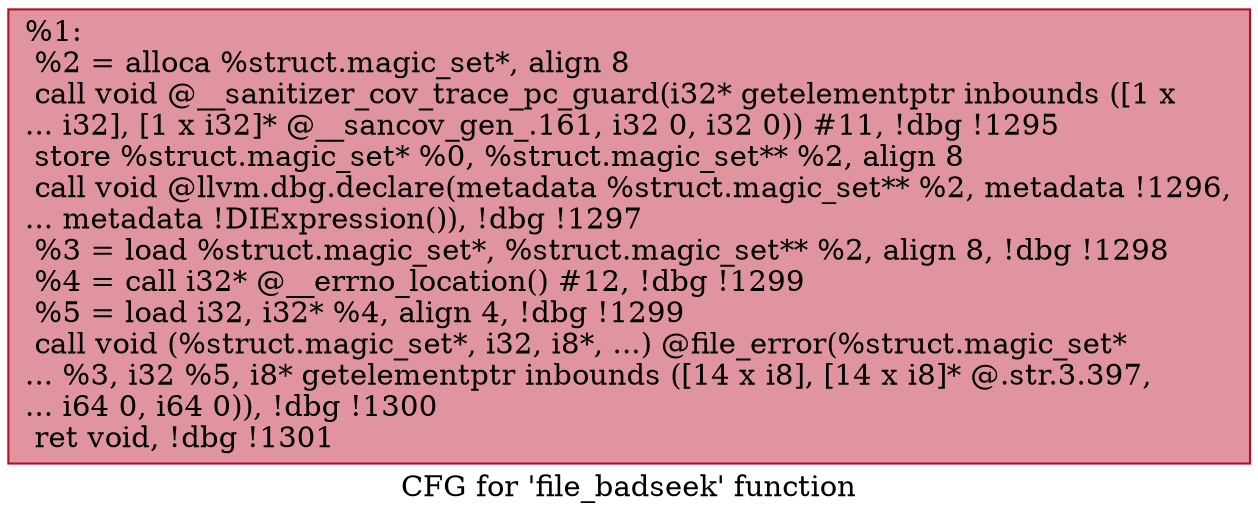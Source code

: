 digraph "CFG for 'file_badseek' function" {
	label="CFG for 'file_badseek' function";

	Node0x555555b0ac40 [shape=record,color="#b70d28ff", style=filled, fillcolor="#b70d2870",label="{%1:\l  %2 = alloca %struct.magic_set*, align 8\l  call void @__sanitizer_cov_trace_pc_guard(i32* getelementptr inbounds ([1 x\l... i32], [1 x i32]* @__sancov_gen_.161, i32 0, i32 0)) #11, !dbg !1295\l  store %struct.magic_set* %0, %struct.magic_set** %2, align 8\l  call void @llvm.dbg.declare(metadata %struct.magic_set** %2, metadata !1296,\l... metadata !DIExpression()), !dbg !1297\l  %3 = load %struct.magic_set*, %struct.magic_set** %2, align 8, !dbg !1298\l  %4 = call i32* @__errno_location() #12, !dbg !1299\l  %5 = load i32, i32* %4, align 4, !dbg !1299\l  call void (%struct.magic_set*, i32, i8*, ...) @file_error(%struct.magic_set*\l... %3, i32 %5, i8* getelementptr inbounds ([14 x i8], [14 x i8]* @.str.3.397,\l... i64 0, i64 0)), !dbg !1300\l  ret void, !dbg !1301\l}"];
}

